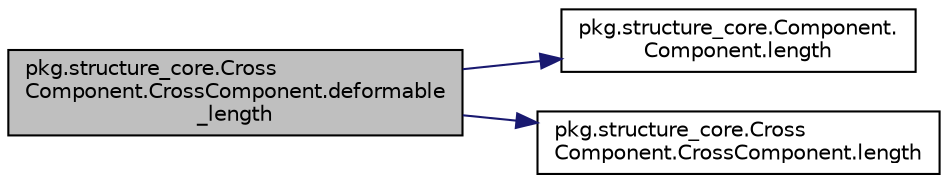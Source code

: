 digraph "pkg.structure_core.CrossComponent.CrossComponent.deformable_length"
{
  edge [fontname="Helvetica",fontsize="10",labelfontname="Helvetica",labelfontsize="10"];
  node [fontname="Helvetica",fontsize="10",shape=record];
  rankdir="LR";
  Node2 [label="pkg.structure_core.Cross\lComponent.CrossComponent.deformable\l_length",height=0.2,width=0.4,color="black", fillcolor="grey75", style="filled", fontcolor="black"];
  Node2 -> Node3 [color="midnightblue",fontsize="10",style="solid",fontname="Helvetica"];
  Node3 [label="pkg.structure_core.Component.\lComponent.length",height=0.2,width=0.4,color="black", fillcolor="white", style="filled",URL="$classpkg_1_1structure__core_1_1_component_1_1_component.html#a905405a0cb01e1ad116ca22282f77f8c"];
  Node2 -> Node4 [color="midnightblue",fontsize="10",style="solid",fontname="Helvetica"];
  Node4 [label="pkg.structure_core.Cross\lComponent.CrossComponent.length",height=0.2,width=0.4,color="black", fillcolor="white", style="filled",URL="$classpkg_1_1structure__core_1_1_cross_component_1_1_cross_component.html#adcef5b19aeaea2fc90babfbd473be8ef"];
}
